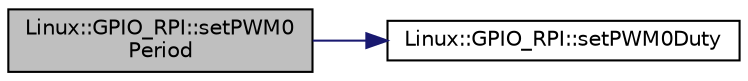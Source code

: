 digraph "Linux::GPIO_RPI::setPWM0Period"
{
 // INTERACTIVE_SVG=YES
  edge [fontname="Helvetica",fontsize="10",labelfontname="Helvetica",labelfontsize="10"];
  node [fontname="Helvetica",fontsize="10",shape=record];
  rankdir="LR";
  Node1 [label="Linux::GPIO_RPI::setPWM0\lPeriod",height=0.2,width=0.4,color="black", fillcolor="grey75", style="filled", fontcolor="black"];
  Node1 -> Node2 [color="midnightblue",fontsize="10",style="solid",fontname="Helvetica"];
  Node2 [label="Linux::GPIO_RPI::setPWM0Duty",height=0.2,width=0.4,color="black", fillcolor="white", style="filled",URL="$classLinux_1_1GPIO__RPI.html#a5436ce48829bf3cbcf31831b7be5db12"];
}
